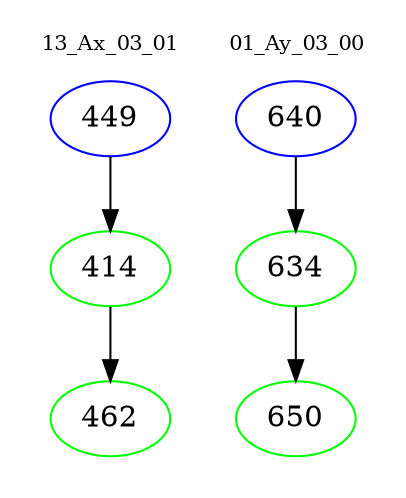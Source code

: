 digraph{
subgraph cluster_0 {
color = white
label = "13_Ax_03_01";
fontsize=10;
T0_449 [label="449", color="blue"]
T0_449 -> T0_414 [color="black"]
T0_414 [label="414", color="green"]
T0_414 -> T0_462 [color="black"]
T0_462 [label="462", color="green"]
}
subgraph cluster_1 {
color = white
label = "01_Ay_03_00";
fontsize=10;
T1_640 [label="640", color="blue"]
T1_640 -> T1_634 [color="black"]
T1_634 [label="634", color="green"]
T1_634 -> T1_650 [color="black"]
T1_650 [label="650", color="green"]
}
}
